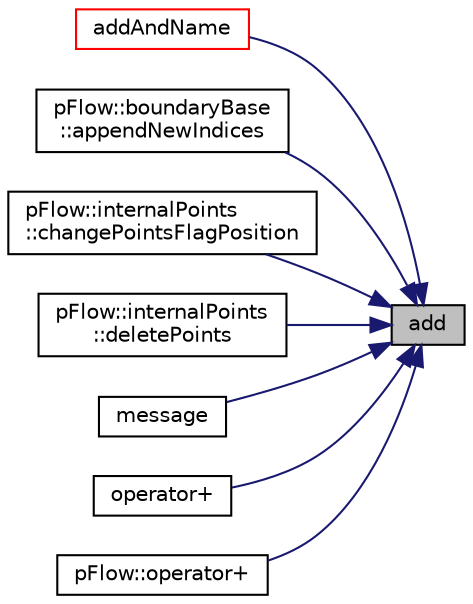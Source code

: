 digraph "add"
{
 // LATEX_PDF_SIZE
  edge [fontname="Helvetica",fontsize="10",labelfontname="Helvetica",labelfontsize="10"];
  node [fontname="Helvetica",fontsize="10",shape=record];
  rankdir="RL";
  Node1 [label="add",height=0.2,width=0.4,color="black", fillcolor="grey75", style="filled", fontcolor="black",tooltip=" "];
  Node1 -> Node2 [dir="back",color="midnightblue",fontsize="10",style="solid",fontname="Helvetica"];
  Node2 [label="addAndName",height=0.2,width=0.4,color="red", fillcolor="white", style="filled",URL="$classpFlow_1_1message.html#a09b4d6a629e2d28799aadfcaca22ec13",tooltip=" "];
  Node1 -> Node7 [dir="back",color="midnightblue",fontsize="10",style="solid",fontname="Helvetica"];
  Node7 [label="pFlow::boundaryBase\l::appendNewIndices",height=0.2,width=0.4,color="black", fillcolor="white", style="filled",URL="$classpFlow_1_1boundaryBase.html#af101541e308f80085632a9eb770ec164",tooltip=" "];
  Node1 -> Node8 [dir="back",color="midnightblue",fontsize="10",style="solid",fontname="Helvetica"];
  Node8 [label="pFlow::internalPoints\l::changePointsFlagPosition",height=0.2,width=0.4,color="black", fillcolor="white", style="filled",URL="$classpFlow_1_1internalPoints.html#a7d9fef34fbf6fad9e851c1756c0ad6a1",tooltip=" "];
  Node1 -> Node9 [dir="back",color="midnightblue",fontsize="10",style="solid",fontname="Helvetica"];
  Node9 [label="pFlow::internalPoints\l::deletePoints",height=0.2,width=0.4,color="black", fillcolor="white", style="filled",URL="$classpFlow_1_1internalPoints.html#a78bf12519177af9ba2cc95853e1ec219",tooltip=" "];
  Node1 -> Node10 [dir="back",color="midnightblue",fontsize="10",style="solid",fontname="Helvetica"];
  Node10 [label="message",height=0.2,width=0.4,color="black", fillcolor="white", style="filled",URL="$classpFlow_1_1message.html#a3088ee49b88e80eb29a2a802da1d078a",tooltip=" "];
  Node1 -> Node11 [dir="back",color="midnightblue",fontsize="10",style="solid",fontname="Helvetica"];
  Node11 [label="operator+",height=0.2,width=0.4,color="black", fillcolor="white", style="filled",URL="$classpFlow_1_1message.html#ac5712ce09f55fe3f38d88c1019f049de",tooltip=" "];
  Node1 -> Node12 [dir="back",color="midnightblue",fontsize="10",style="solid",fontname="Helvetica"];
  Node12 [label="pFlow::operator+",height=0.2,width=0.4,color="black", fillcolor="white", style="filled",URL="$namespacepFlow.html#aaac6731013431213271642a4f634b9b9",tooltip=" "];
}
